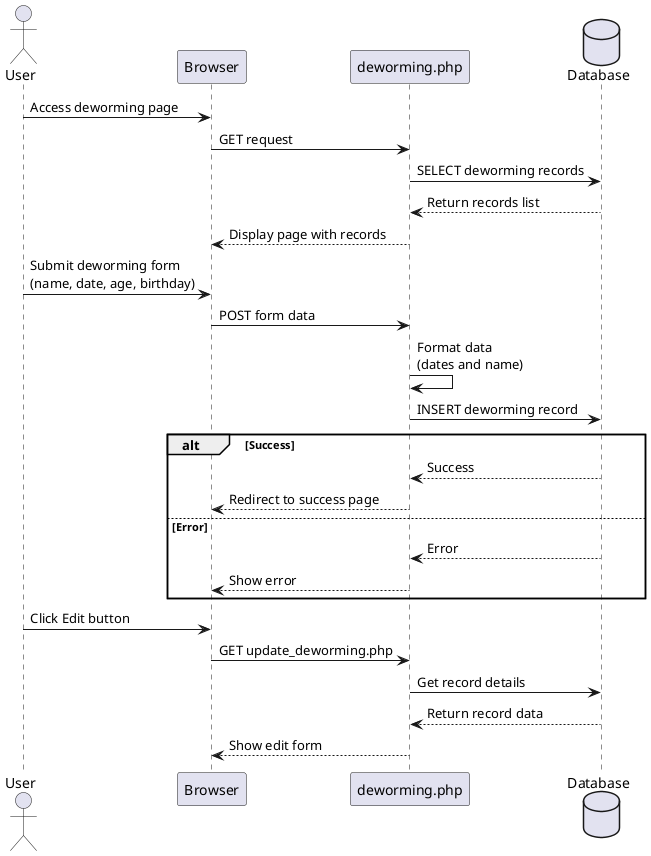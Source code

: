 @startuml Deworming Management

actor User
participant Browser
participant "deworming.php" as PHP
database Database

' View Deworming Records
User -> Browser: Access deworming page
Browser -> PHP: GET request
PHP -> Database: SELECT deworming records
Database --> PHP: Return records list
PHP --> Browser: Display page with records

' Add Deworming Record
User -> Browser: Submit deworming form\n(name, date, age, birthday)
Browser -> PHP: POST form data
PHP -> PHP: Format data\n(dates and name)
PHP -> Database: INSERT deworming record
alt Success
    Database --> PHP: Success
    PHP --> Browser: Redirect to success page
else Error
    Database --> PHP: Error
    PHP --> Browser: Show error
end

' Edit Deworming Record
User -> Browser: Click Edit button
Browser -> PHP: GET update_deworming.php
PHP -> Database: Get record details
Database --> PHP: Return record data
PHP --> Browser: Show edit form

@enduml 
